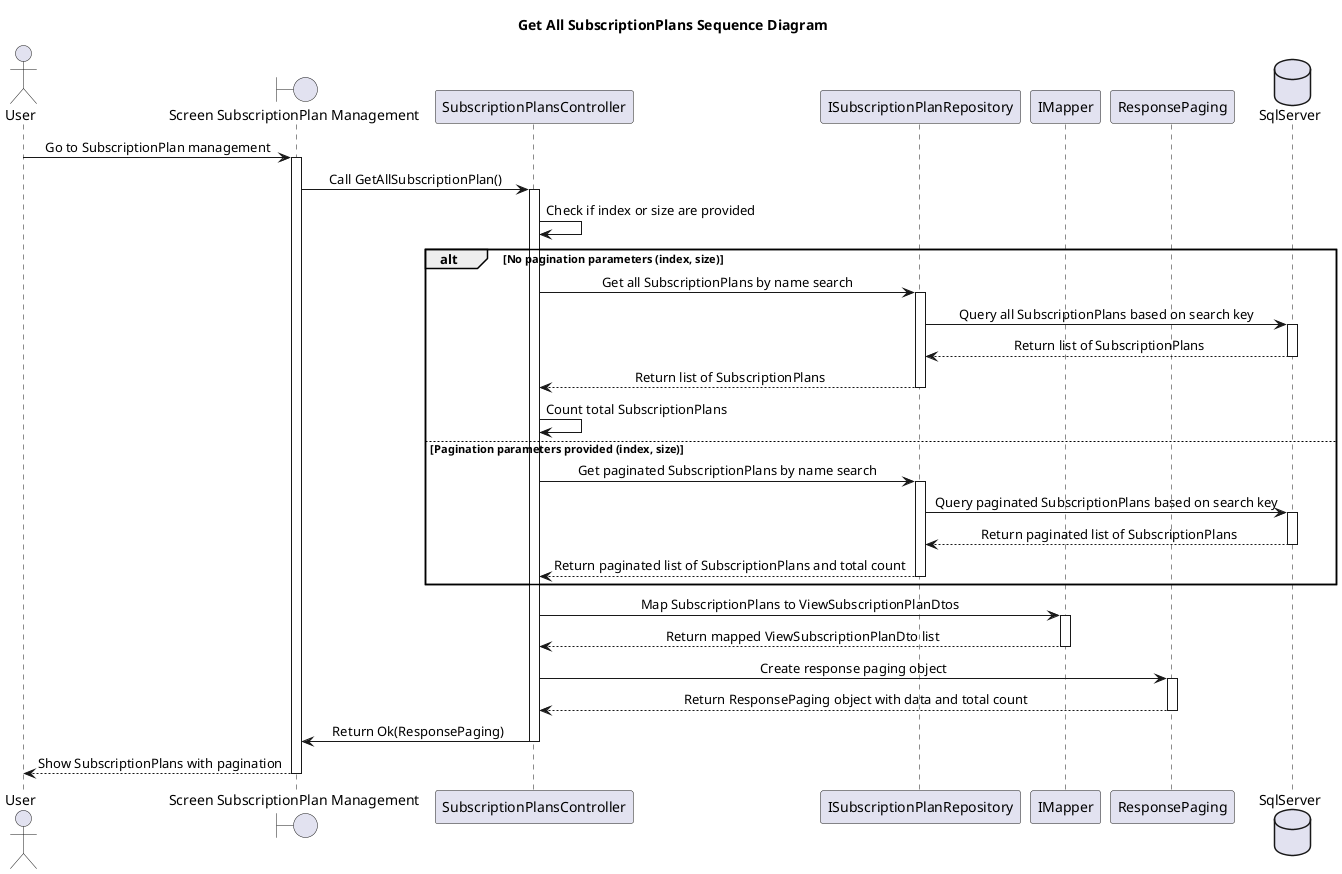 @startuml
skinparam classAttributeIconSize 0
skinparam SequenceMessageAlignment center
Title Get All SubscriptionPlans Sequence Diagram

actor "User" as U
boundary "Screen SubscriptionPlan Management" as PSubscriptionPlan
participant "SubscriptionPlansController" as SubscriptionPlansController
participant "ISubscriptionPlanRepository" as ISubscriptionPlanRepo
participant "IMapper" as Mapper
participant "ResponsePaging" as ResponsePaging
database "SqlServer" as DbContext


U -> PSubscriptionPlan : Go to SubscriptionPlan management
activate PSubscriptionPlan

PSubscriptionPlan -> SubscriptionPlansController : Call GetAllSubscriptionPlan()
activate SubscriptionPlansController


    SubscriptionPlansController -> SubscriptionPlansController : Check if index or size are provided
    alt No pagination parameters (index, size)
        SubscriptionPlansController -> ISubscriptionPlanRepo : Get all SubscriptionPlans by name search
        activate ISubscriptionPlanRepo
        ISubscriptionPlanRepo -> DbContext : Query all SubscriptionPlans based on search key
        activate DbContext
        DbContext --> ISubscriptionPlanRepo : Return list of SubscriptionPlans
        deactivate DbContext
        ISubscriptionPlanRepo --> SubscriptionPlansController : Return list of SubscriptionPlans
        deactivate ISubscriptionPlanRepo
        SubscriptionPlansController -> SubscriptionPlansController : Count total SubscriptionPlans
    else Pagination parameters provided (index, size)
        SubscriptionPlansController -> ISubscriptionPlanRepo : Get paginated SubscriptionPlans by name search
        activate ISubscriptionPlanRepo
        ISubscriptionPlanRepo -> DbContext : Query paginated SubscriptionPlans based on search key
        activate DbContext
        DbContext --> ISubscriptionPlanRepo : Return paginated list of SubscriptionPlans
        deactivate DbContext
        ISubscriptionPlanRepo --> SubscriptionPlansController : Return paginated list of SubscriptionPlans and total count
        deactivate ISubscriptionPlanRepo
    end

    SubscriptionPlansController -> Mapper : Map SubscriptionPlans to ViewSubscriptionPlanDtos
    activate Mapper
    Mapper --> SubscriptionPlansController : Return mapped ViewSubscriptionPlanDto list
    deactivate Mapper

    SubscriptionPlansController -> ResponsePaging : Create response paging object
    activate ResponsePaging
    ResponsePaging --> SubscriptionPlansController : Return ResponsePaging object with data and total count
    deactivate ResponsePaging
    SubscriptionPlansController -> PSubscriptionPlan : Return Ok(ResponsePaging)
    deactivate SubscriptionPlansController
    PSubscriptionPlan --> U : Show SubscriptionPlans with pagination
    deactivate PSubscriptionPlan



@enduml
